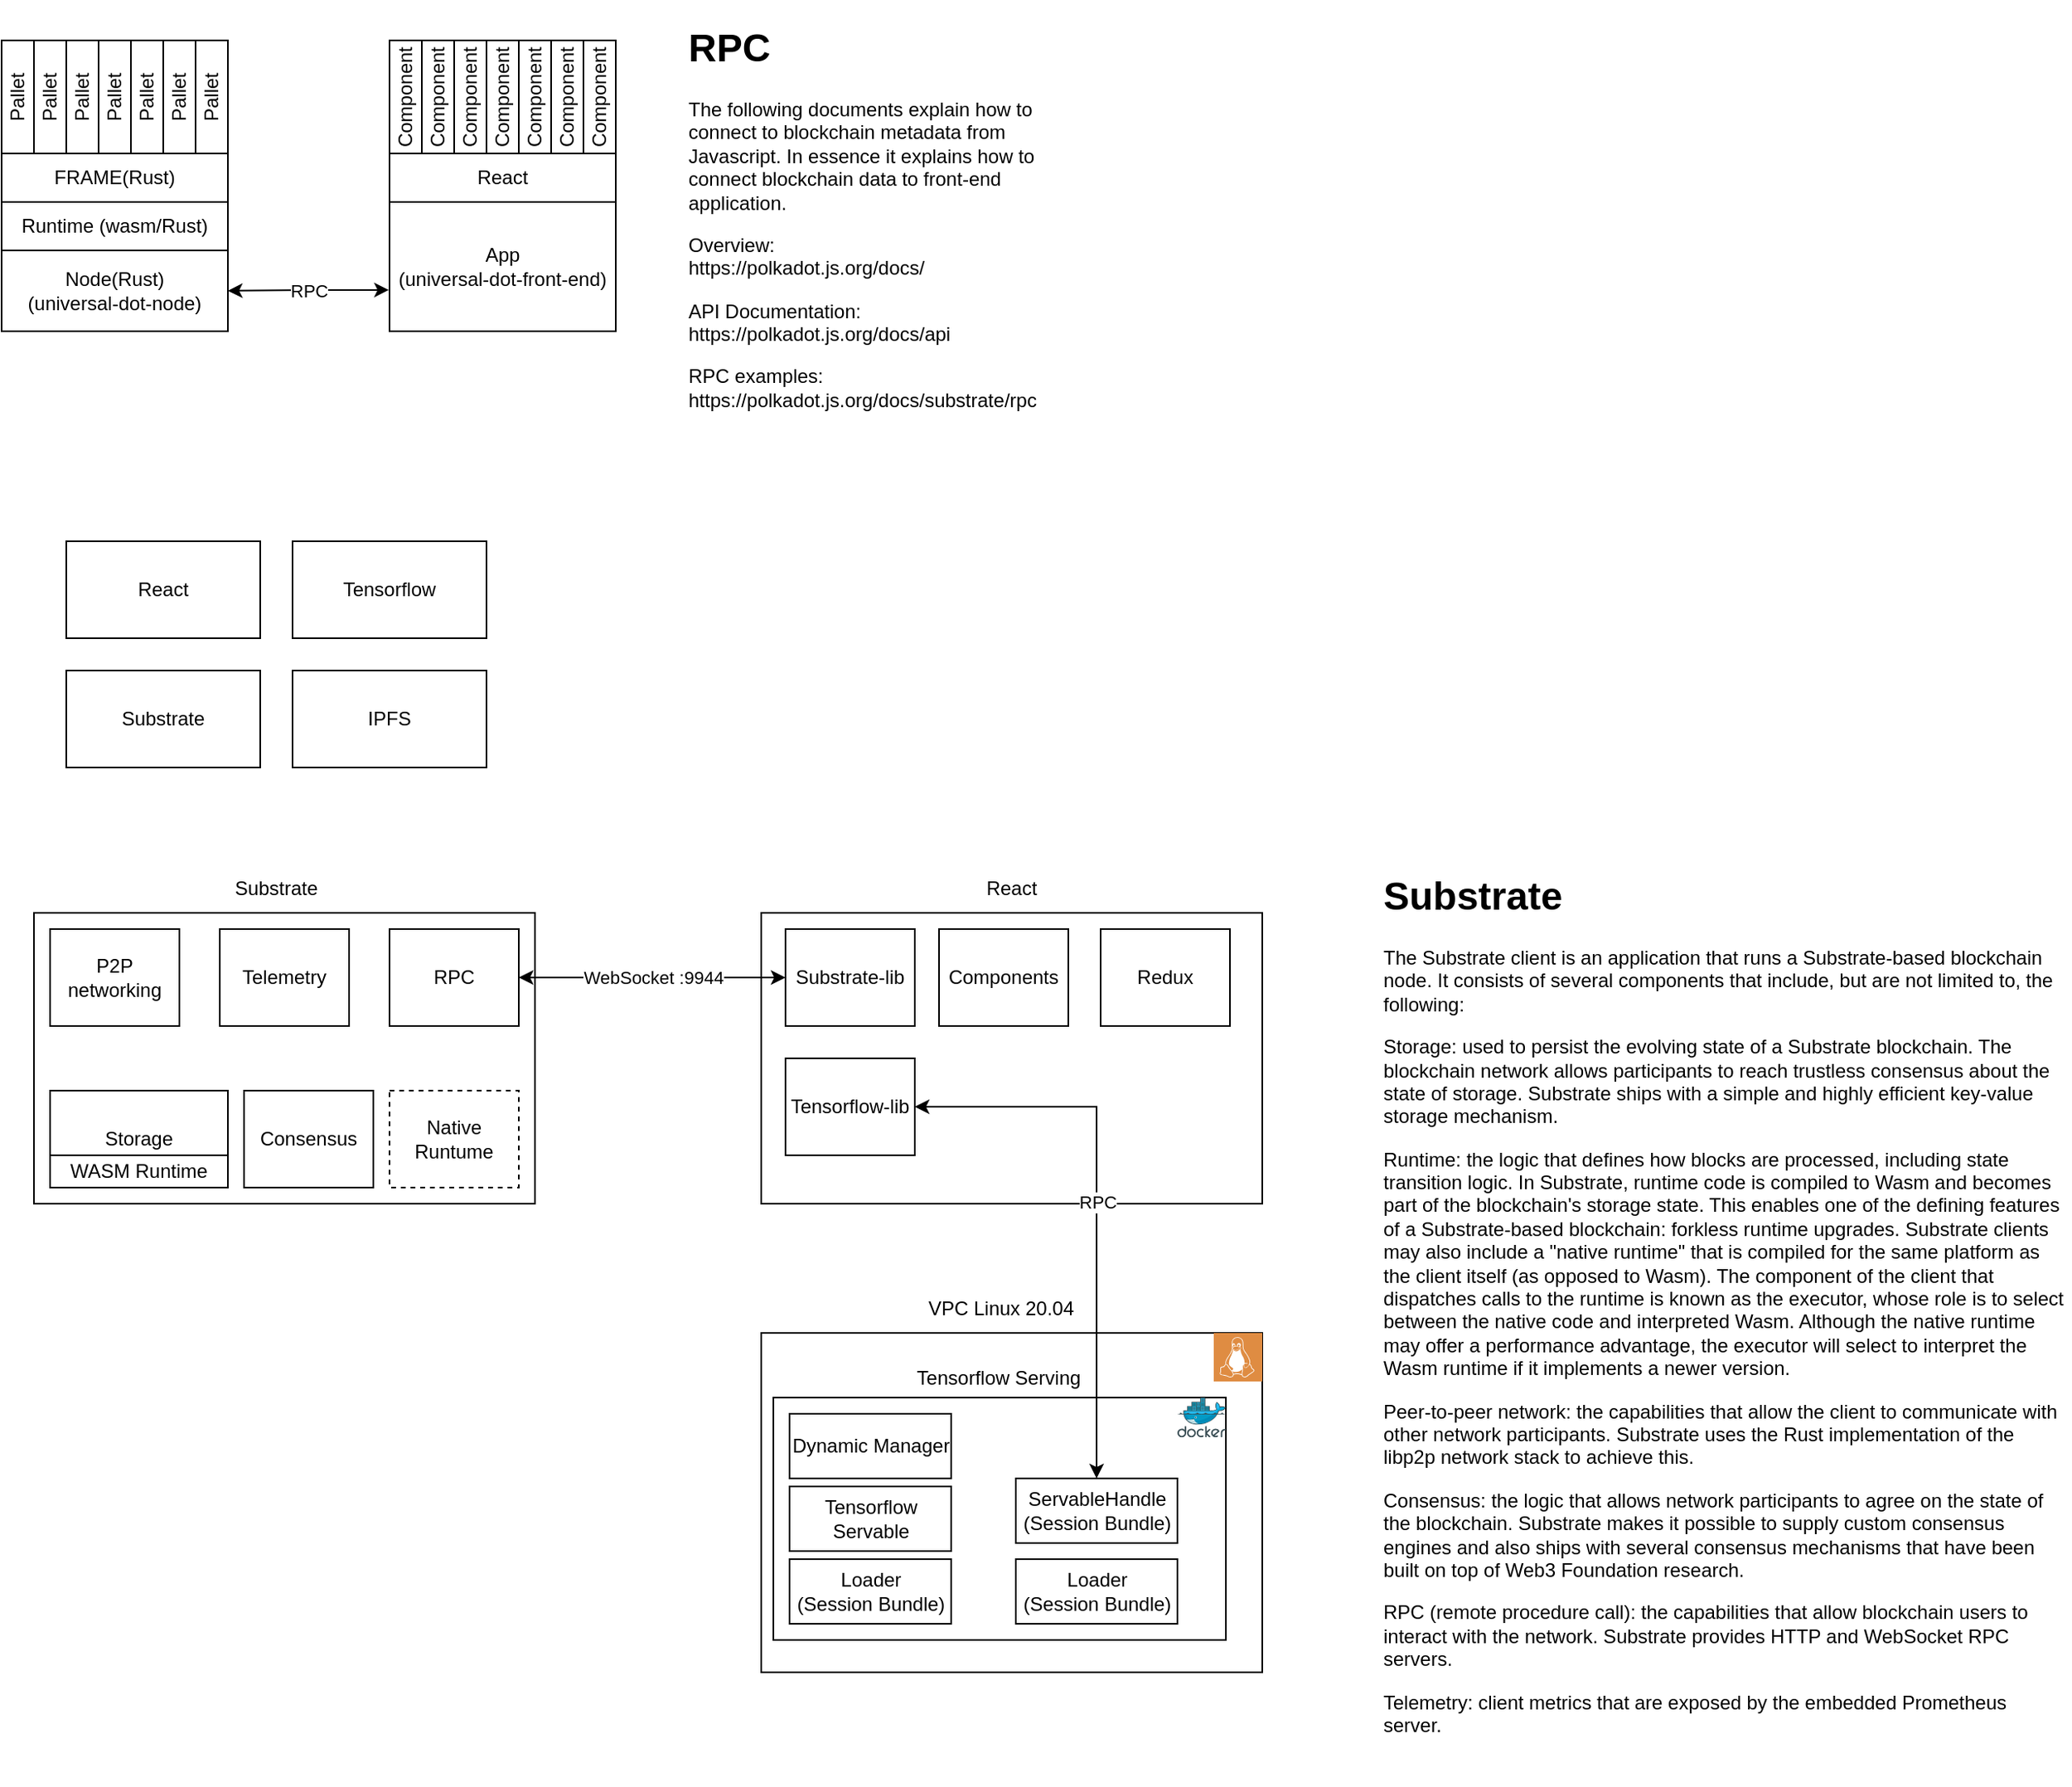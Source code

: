 <mxfile version="18.0.3" type="github">
  <diagram id="XYSDUHxa8FnNzhFP22NK" name="Page-1">
    <mxGraphModel dx="2260" dy="627" grid="1" gridSize="10" guides="1" tooltips="1" connect="1" arrows="1" fold="1" page="1" pageScale="1" pageWidth="850" pageHeight="1100" math="0" shadow="0">
      <root>
        <mxCell id="0" />
        <mxCell id="1" parent="0" />
        <mxCell id="D2MN3MBzmZI97LFbt5y6-1" value="Runtime (wasm/Rust)" style="rounded=0;whiteSpace=wrap;html=1;" parent="1" vertex="1">
          <mxGeometry x="-730" y="290" width="140" height="30" as="geometry" />
        </mxCell>
        <mxCell id="D2MN3MBzmZI97LFbt5y6-2" value="Pallet" style="rounded=0;whiteSpace=wrap;html=1;horizontal=0;" parent="1" vertex="1">
          <mxGeometry x="-730" y="190" width="20" height="70" as="geometry" />
        </mxCell>
        <mxCell id="D2MN3MBzmZI97LFbt5y6-3" value="FRAME(Rust)" style="rounded=0;whiteSpace=wrap;html=1;" parent="1" vertex="1">
          <mxGeometry x="-730" y="260" width="140" height="30" as="geometry" />
        </mxCell>
        <mxCell id="D2MN3MBzmZI97LFbt5y6-4" value="RPC" style="edgeStyle=orthogonalEdgeStyle;rounded=0;orthogonalLoop=1;jettySize=auto;html=1;exitX=-0.003;exitY=0.681;exitDx=0;exitDy=0;startArrow=classic;startFill=1;exitPerimeter=0;" parent="1" source="D2MN3MBzmZI97LFbt5y6-5" target="D2MN3MBzmZI97LFbt5y6-9" edge="1">
          <mxGeometry relative="1" as="geometry" />
        </mxCell>
        <mxCell id="D2MN3MBzmZI97LFbt5y6-5" value="App&lt;br&gt;(universal-dot-front-end)" style="rounded=0;whiteSpace=wrap;html=1;" parent="1" vertex="1">
          <mxGeometry x="-490" y="290" width="140" height="80" as="geometry" />
        </mxCell>
        <mxCell id="D2MN3MBzmZI97LFbt5y6-6" value="React" style="rounded=0;whiteSpace=wrap;html=1;" parent="1" vertex="1">
          <mxGeometry x="-490" y="260" width="140" height="30" as="geometry" />
        </mxCell>
        <mxCell id="D2MN3MBzmZI97LFbt5y6-7" value="Component" style="rounded=0;whiteSpace=wrap;html=1;horizontal=0;" parent="1" vertex="1">
          <mxGeometry x="-490" y="190" width="20" height="70" as="geometry" />
        </mxCell>
        <mxCell id="D2MN3MBzmZI97LFbt5y6-8" value="&lt;h1&gt;RPC&lt;/h1&gt;&lt;p&gt;The following documents explain how to connect to blockchain metadata from Javascript. In essence it explains how to connect blockchain data to front-end application.&lt;/p&gt;&lt;p&gt;Overview:&lt;br&gt;https://polkadot.js.org/docs/&lt;/p&gt;&lt;p&gt;API Documentation:&amp;nbsp;&lt;br&gt;https://polkadot.js.org/docs/api&lt;br&gt;&lt;/p&gt;&lt;p&gt;RPC examples:&lt;br&gt;https://polkadot.js.org/docs/substrate/rpc&lt;br&gt;&lt;/p&gt;" style="text;html=1;strokeColor=none;fillColor=none;spacing=5;spacingTop=-20;whiteSpace=wrap;overflow=hidden;rounded=0;" parent="1" vertex="1">
          <mxGeometry x="-310" y="175" width="240" height="260" as="geometry" />
        </mxCell>
        <mxCell id="D2MN3MBzmZI97LFbt5y6-9" value="Node(Rust)&lt;br&gt;(universal-dot-node)" style="rounded=0;whiteSpace=wrap;html=1;" parent="1" vertex="1">
          <mxGeometry x="-730" y="320" width="140" height="50" as="geometry" />
        </mxCell>
        <mxCell id="D2MN3MBzmZI97LFbt5y6-10" value="Pallet" style="rounded=0;whiteSpace=wrap;html=1;horizontal=0;" parent="1" vertex="1">
          <mxGeometry x="-690" y="190" width="20" height="70" as="geometry" />
        </mxCell>
        <mxCell id="D2MN3MBzmZI97LFbt5y6-11" value="Pallet" style="rounded=0;whiteSpace=wrap;html=1;horizontal=0;" parent="1" vertex="1">
          <mxGeometry x="-670" y="190" width="20" height="70" as="geometry" />
        </mxCell>
        <mxCell id="D2MN3MBzmZI97LFbt5y6-12" value="Pallet" style="rounded=0;whiteSpace=wrap;html=1;horizontal=0;" parent="1" vertex="1">
          <mxGeometry x="-650" y="190" width="20" height="70" as="geometry" />
        </mxCell>
        <mxCell id="D2MN3MBzmZI97LFbt5y6-13" value="Pallet" style="rounded=0;whiteSpace=wrap;html=1;horizontal=0;" parent="1" vertex="1">
          <mxGeometry x="-630" y="190" width="20" height="70" as="geometry" />
        </mxCell>
        <mxCell id="D2MN3MBzmZI97LFbt5y6-14" value="Pallet" style="rounded=0;whiteSpace=wrap;html=1;horizontal=0;" parent="1" vertex="1">
          <mxGeometry x="-610" y="190" width="20" height="70" as="geometry" />
        </mxCell>
        <mxCell id="D2MN3MBzmZI97LFbt5y6-15" value="Pallet" style="rounded=0;whiteSpace=wrap;html=1;horizontal=0;" parent="1" vertex="1">
          <mxGeometry x="-710" y="190" width="20" height="70" as="geometry" />
        </mxCell>
        <mxCell id="D2MN3MBzmZI97LFbt5y6-16" value="Component" style="rounded=0;whiteSpace=wrap;html=1;horizontal=0;" parent="1" vertex="1">
          <mxGeometry x="-430" y="190" width="20" height="70" as="geometry" />
        </mxCell>
        <mxCell id="D2MN3MBzmZI97LFbt5y6-17" value="Component" style="rounded=0;whiteSpace=wrap;html=1;horizontal=0;" parent="1" vertex="1">
          <mxGeometry x="-410" y="190" width="20" height="70" as="geometry" />
        </mxCell>
        <mxCell id="D2MN3MBzmZI97LFbt5y6-18" value="Component" style="rounded=0;whiteSpace=wrap;html=1;horizontal=0;" parent="1" vertex="1">
          <mxGeometry x="-390" y="190" width="20" height="70" as="geometry" />
        </mxCell>
        <mxCell id="D2MN3MBzmZI97LFbt5y6-19" value="Component" style="rounded=0;whiteSpace=wrap;html=1;horizontal=0;" parent="1" vertex="1">
          <mxGeometry x="-370" y="190" width="20" height="70" as="geometry" />
        </mxCell>
        <mxCell id="D2MN3MBzmZI97LFbt5y6-20" value="Component" style="rounded=0;whiteSpace=wrap;html=1;horizontal=0;" parent="1" vertex="1">
          <mxGeometry x="-450" y="190" width="20" height="70" as="geometry" />
        </mxCell>
        <mxCell id="D2MN3MBzmZI97LFbt5y6-21" value="Component" style="rounded=0;whiteSpace=wrap;html=1;horizontal=0;" parent="1" vertex="1">
          <mxGeometry x="-470" y="190" width="20" height="70" as="geometry" />
        </mxCell>
        <mxCell id="xSVX6aapulrCaZrCg8h8-2" value="React" style="rounded=0;whiteSpace=wrap;html=1;" vertex="1" parent="1">
          <mxGeometry x="-690" y="500" width="120" height="60" as="geometry" />
        </mxCell>
        <mxCell id="xSVX6aapulrCaZrCg8h8-3" value="Tensorflow" style="rounded=0;whiteSpace=wrap;html=1;" vertex="1" parent="1">
          <mxGeometry x="-550" y="500" width="120" height="60" as="geometry" />
        </mxCell>
        <mxCell id="xSVX6aapulrCaZrCg8h8-4" value="IPFS" style="rounded=0;whiteSpace=wrap;html=1;" vertex="1" parent="1">
          <mxGeometry x="-550" y="580" width="120" height="60" as="geometry" />
        </mxCell>
        <mxCell id="xSVX6aapulrCaZrCg8h8-5" value="Substrate" style="rounded=0;whiteSpace=wrap;html=1;" vertex="1" parent="1">
          <mxGeometry x="-690" y="580" width="120" height="60" as="geometry" />
        </mxCell>
        <mxCell id="xSVX6aapulrCaZrCg8h8-6" value="" style="rounded=0;whiteSpace=wrap;html=1;" vertex="1" parent="1">
          <mxGeometry x="-710" y="730" width="310" height="180" as="geometry" />
        </mxCell>
        <mxCell id="xSVX6aapulrCaZrCg8h8-7" value="Substrate" style="text;html=1;strokeColor=none;fillColor=none;align=center;verticalAlign=middle;whiteSpace=wrap;rounded=0;" vertex="1" parent="1">
          <mxGeometry x="-590" y="700" width="60" height="30" as="geometry" />
        </mxCell>
        <mxCell id="xSVX6aapulrCaZrCg8h8-8" value="Storage" style="rounded=0;whiteSpace=wrap;html=1;" vertex="1" parent="1">
          <mxGeometry x="-700" y="840" width="110" height="60" as="geometry" />
        </mxCell>
        <mxCell id="xSVX6aapulrCaZrCg8h8-9" value="WASM Runtime" style="rounded=0;whiteSpace=wrap;html=1;" vertex="1" parent="1">
          <mxGeometry x="-700" y="880" width="110" height="20" as="geometry" />
        </mxCell>
        <mxCell id="xSVX6aapulrCaZrCg8h8-10" value="Consensus" style="rounded=0;whiteSpace=wrap;html=1;" vertex="1" parent="1">
          <mxGeometry x="-580" y="840" width="80" height="60" as="geometry" />
        </mxCell>
        <mxCell id="xSVX6aapulrCaZrCg8h8-11" value="P2P networking" style="rounded=0;whiteSpace=wrap;html=1;" vertex="1" parent="1">
          <mxGeometry x="-700" y="740" width="80" height="60" as="geometry" />
        </mxCell>
        <mxCell id="xSVX6aapulrCaZrCg8h8-12" value="RPC" style="rounded=0;whiteSpace=wrap;html=1;" vertex="1" parent="1">
          <mxGeometry x="-490" y="740" width="80" height="60" as="geometry" />
        </mxCell>
        <mxCell id="xSVX6aapulrCaZrCg8h8-13" value="Telemetry" style="rounded=0;whiteSpace=wrap;html=1;" vertex="1" parent="1">
          <mxGeometry x="-595" y="740" width="80" height="60" as="geometry" />
        </mxCell>
        <mxCell id="xSVX6aapulrCaZrCg8h8-14" value="Native Runtume" style="rounded=0;whiteSpace=wrap;html=1;dashed=1;" vertex="1" parent="1">
          <mxGeometry x="-490" y="840" width="80" height="60" as="geometry" />
        </mxCell>
        <mxCell id="xSVX6aapulrCaZrCg8h8-15" value="&lt;h1&gt;Substrate&lt;/h1&gt;&lt;p&gt;The Substrate client is an application that runs a Substrate-based blockchain node. It consists of several components that include, but are not limited to, the following:&amp;nbsp;&lt;/p&gt;&lt;p&gt;Storage: used to persist the evolving state of a Substrate blockchain. The blockchain network allows participants to reach trustless consensus about the state of storage. Substrate ships with a simple and highly efficient key-value storage mechanism.&amp;nbsp;&lt;/p&gt;&lt;p&gt;Runtime: the logic that defines how blocks are processed, including state transition logic. In Substrate, runtime code is compiled to Wasm and becomes part of the blockchain&#39;s storage state. This enables one of the defining features of a Substrate-based blockchain: forkless runtime upgrades. Substrate clients may also include a &quot;native runtime&quot; that is compiled for the same platform as the client itself (as opposed to Wasm). The component of the client that dispatches calls to the runtime is known as the executor, whose role is to select between the native code and interpreted Wasm. Although the native runtime may offer a performance advantage, the executor will select to interpret the Wasm runtime if it implements a newer version.&amp;nbsp;&lt;/p&gt;&lt;p&gt;Peer-to-peer network: the capabilities that allow the client to communicate with other network participants. Substrate uses the Rust implementation of the libp2p network stack to achieve this.&amp;nbsp;&lt;/p&gt;&lt;p&gt;Consensus: the logic that allows network participants to agree on the state of the blockchain. Substrate makes it possible to supply custom consensus engines and also ships with several consensus mechanisms that have been built on top of Web3 Foundation research.&lt;/p&gt;&lt;p&gt;RPC (remote procedure call): the capabilities that allow blockchain users to interact with the network. Substrate provides HTTP and WebSocket RPC servers.&amp;nbsp;&lt;/p&gt;&lt;p&gt;Telemetry: client metrics that are exposed by the embedded Prometheus server.&lt;/p&gt;" style="text;html=1;strokeColor=none;fillColor=none;spacing=5;spacingTop=-20;whiteSpace=wrap;overflow=hidden;rounded=0;dashed=1;" vertex="1" parent="1">
          <mxGeometry x="120" y="700" width="430" height="570" as="geometry" />
        </mxCell>
        <mxCell id="xSVX6aapulrCaZrCg8h8-16" value="" style="rounded=0;whiteSpace=wrap;html=1;" vertex="1" parent="1">
          <mxGeometry x="-260" y="730" width="310" height="180" as="geometry" />
        </mxCell>
        <mxCell id="xSVX6aapulrCaZrCg8h8-17" value="React" style="text;html=1;strokeColor=none;fillColor=none;align=center;verticalAlign=middle;whiteSpace=wrap;rounded=0;" vertex="1" parent="1">
          <mxGeometry x="-135" y="700" width="60" height="30" as="geometry" />
        </mxCell>
        <mxCell id="xSVX6aapulrCaZrCg8h8-20" value="Substrate-lib" style="rounded=0;whiteSpace=wrap;html=1;" vertex="1" parent="1">
          <mxGeometry x="-245" y="740" width="80" height="60" as="geometry" />
        </mxCell>
        <mxCell id="xSVX6aapulrCaZrCg8h8-21" value="Components" style="rounded=0;whiteSpace=wrap;html=1;" vertex="1" parent="1">
          <mxGeometry x="-150" y="740" width="80" height="60" as="geometry" />
        </mxCell>
        <mxCell id="xSVX6aapulrCaZrCg8h8-22" value="Redux" style="rounded=0;whiteSpace=wrap;html=1;" vertex="1" parent="1">
          <mxGeometry x="-50" y="740" width="80" height="60" as="geometry" />
        </mxCell>
        <mxCell id="xSVX6aapulrCaZrCg8h8-19" value="WebSocket :9944" style="edgeStyle=orthogonalEdgeStyle;rounded=0;orthogonalLoop=1;jettySize=auto;html=1;entryX=0;entryY=0.5;entryDx=0;entryDy=0;startArrow=classic;startFill=1;" edge="1" parent="1" source="xSVX6aapulrCaZrCg8h8-12" target="xSVX6aapulrCaZrCg8h8-20">
          <mxGeometry relative="1" as="geometry" />
        </mxCell>
        <mxCell id="xSVX6aapulrCaZrCg8h8-25" value="VPC Linux 20.04" style="text;html=1;strokeColor=none;fillColor=none;align=center;verticalAlign=middle;whiteSpace=wrap;rounded=0;" vertex="1" parent="1">
          <mxGeometry x="-160.62" y="960" width="98.75" height="30" as="geometry" />
        </mxCell>
        <mxCell id="xSVX6aapulrCaZrCg8h8-26" value="" style="rounded=0;whiteSpace=wrap;html=1;" vertex="1" parent="1">
          <mxGeometry x="-260" y="990" width="310" height="210" as="geometry" />
        </mxCell>
        <mxCell id="xSVX6aapulrCaZrCg8h8-27" value="" style="sketch=0;pointerEvents=1;shadow=0;dashed=0;html=1;strokeColor=none;fillColor=#DF8C42;labelPosition=center;verticalLabelPosition=bottom;verticalAlign=top;align=center;outlineConnect=0;shape=mxgraph.veeam2.linux;" vertex="1" parent="1">
          <mxGeometry x="20" y="990" width="30" height="30" as="geometry" />
        </mxCell>
        <mxCell id="xSVX6aapulrCaZrCg8h8-28" value="" style="rounded=0;whiteSpace=wrap;html=1;" vertex="1" parent="1">
          <mxGeometry x="-252.5" y="1030" width="280" height="150" as="geometry" />
        </mxCell>
        <mxCell id="xSVX6aapulrCaZrCg8h8-29" value="" style="sketch=0;aspect=fixed;html=1;points=[];align=center;image;fontSize=12;image=img/lib/mscae/Docker.svg;" vertex="1" parent="1">
          <mxGeometry x="-2.5" y="1030" width="30" height="24.6" as="geometry" />
        </mxCell>
        <mxCell id="xSVX6aapulrCaZrCg8h8-30" value="Tensorflow Servable" style="rounded=0;whiteSpace=wrap;html=1;" vertex="1" parent="1">
          <mxGeometry x="-242.5" y="1085" width="100" height="40" as="geometry" />
        </mxCell>
        <mxCell id="xSVX6aapulrCaZrCg8h8-31" value="Loader &lt;br&gt;(Session Bundle)" style="rounded=0;whiteSpace=wrap;html=1;" vertex="1" parent="1">
          <mxGeometry x="-242.5" y="1130" width="100" height="40" as="geometry" />
        </mxCell>
        <mxCell id="xSVX6aapulrCaZrCg8h8-32" value="Loader &lt;br&gt;(Session Bundle)" style="rounded=0;whiteSpace=wrap;html=1;" vertex="1" parent="1">
          <mxGeometry x="-102.5" y="1130" width="100" height="40" as="geometry" />
        </mxCell>
        <mxCell id="xSVX6aapulrCaZrCg8h8-33" value="Dynamic Manager" style="rounded=0;whiteSpace=wrap;html=1;" vertex="1" parent="1">
          <mxGeometry x="-242.5" y="1040" width="100" height="40" as="geometry" />
        </mxCell>
        <mxCell id="xSVX6aapulrCaZrCg8h8-34" value="ServableHandle&lt;br&gt;(Session Bundle)" style="rounded=0;whiteSpace=wrap;html=1;" vertex="1" parent="1">
          <mxGeometry x="-102.5" y="1080" width="100" height="40" as="geometry" />
        </mxCell>
        <mxCell id="xSVX6aapulrCaZrCg8h8-35" value="Tensorflow Serving" style="text;html=1;strokeColor=none;fillColor=none;align=center;verticalAlign=middle;whiteSpace=wrap;rounded=0;" vertex="1" parent="1">
          <mxGeometry x="-166.56" y="1003" width="108.13" height="30" as="geometry" />
        </mxCell>
        <mxCell id="xSVX6aapulrCaZrCg8h8-37" value="RPC" style="edgeStyle=orthogonalEdgeStyle;rounded=0;orthogonalLoop=1;jettySize=auto;html=1;entryX=0.5;entryY=0;entryDx=0;entryDy=0;startArrow=classic;startFill=1;" edge="1" parent="1" source="xSVX6aapulrCaZrCg8h8-36" target="xSVX6aapulrCaZrCg8h8-34">
          <mxGeometry relative="1" as="geometry" />
        </mxCell>
        <mxCell id="xSVX6aapulrCaZrCg8h8-36" value="Tensorflow-lib" style="rounded=0;whiteSpace=wrap;html=1;" vertex="1" parent="1">
          <mxGeometry x="-245" y="820" width="80" height="60" as="geometry" />
        </mxCell>
      </root>
    </mxGraphModel>
  </diagram>
</mxfile>
